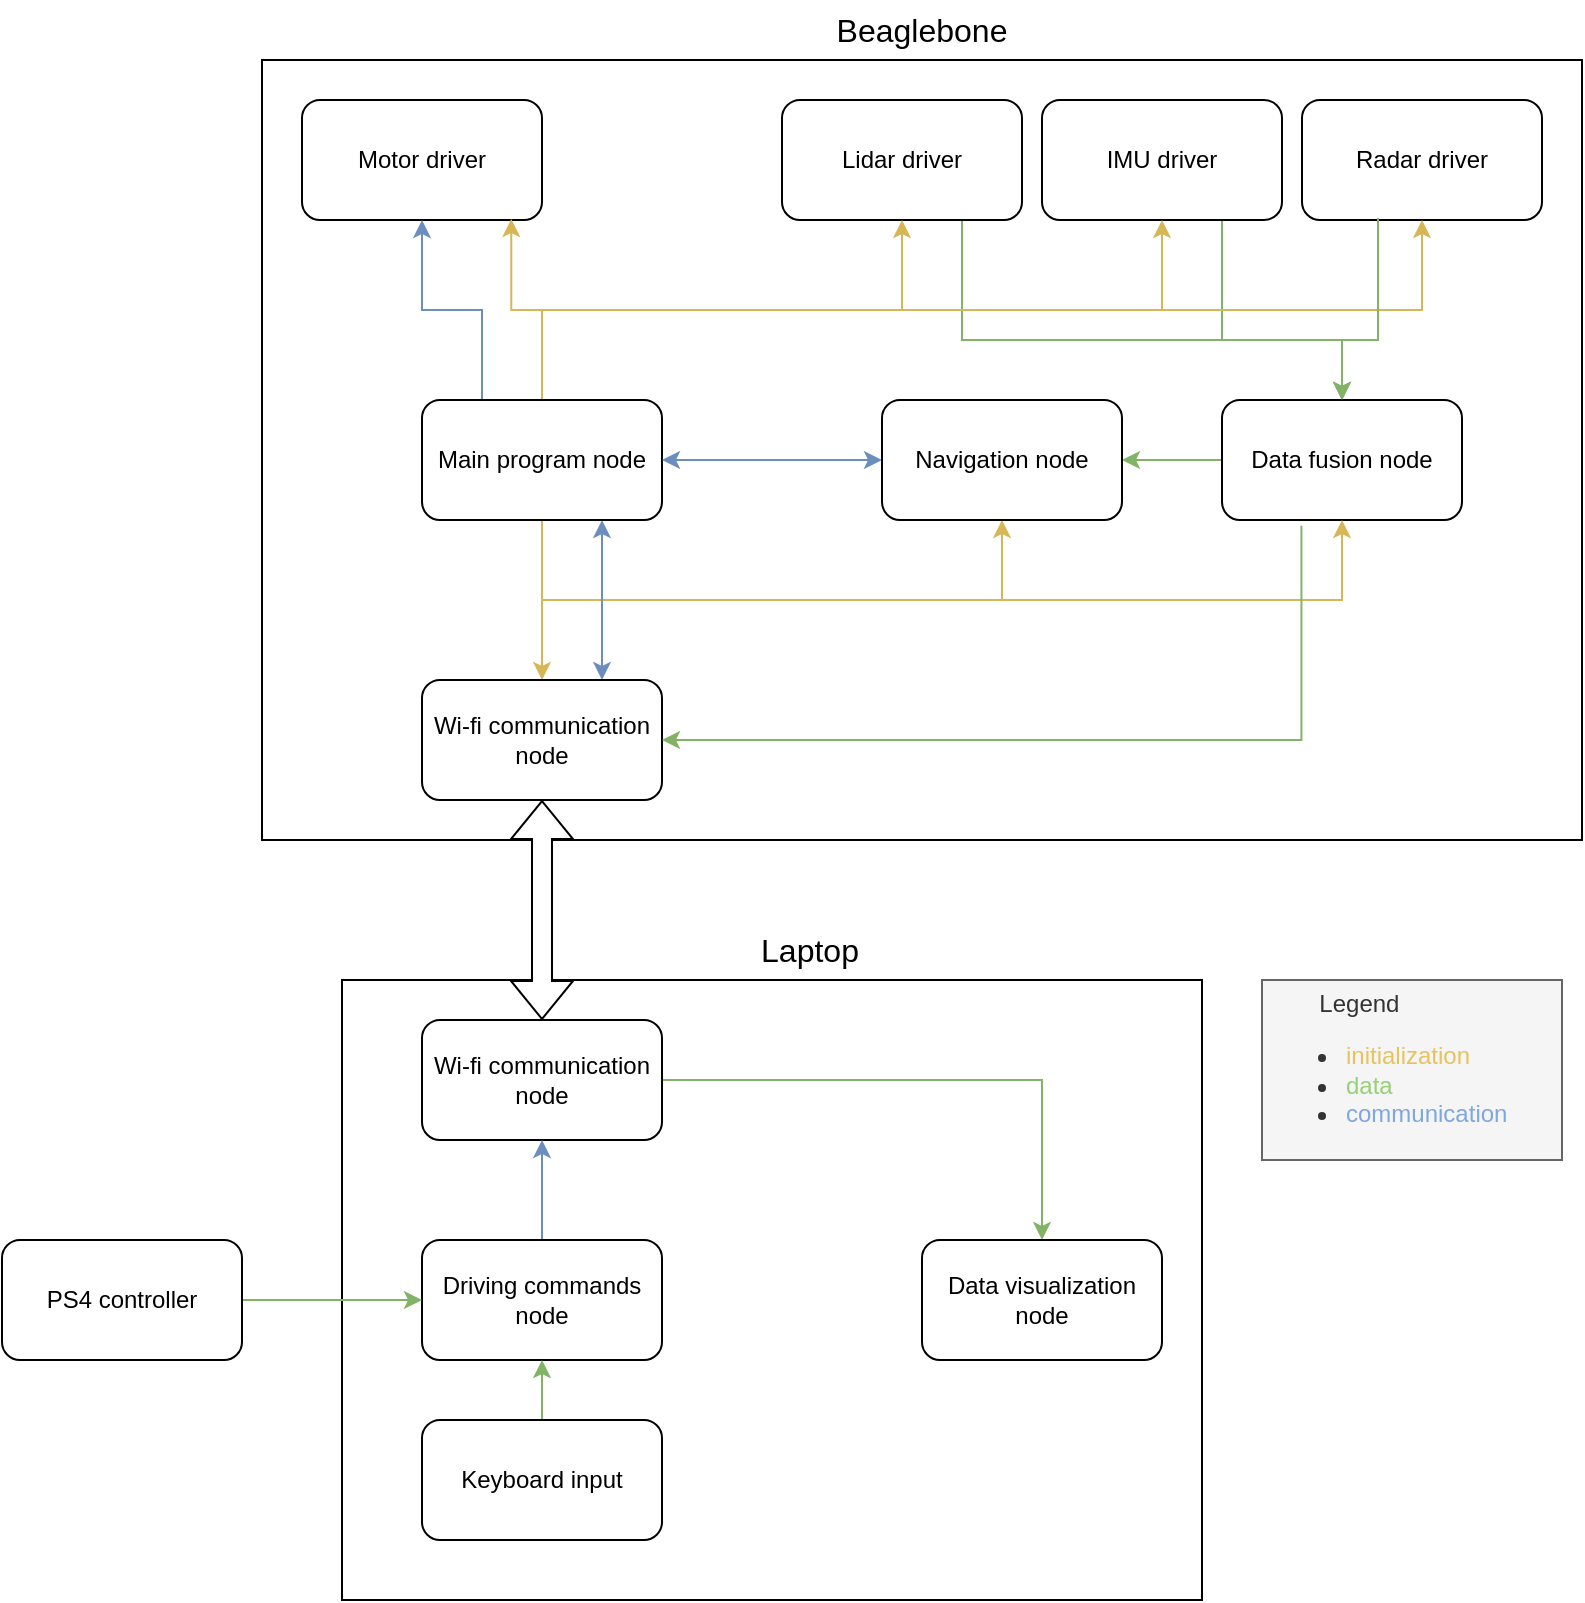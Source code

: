 <mxfile version="24.0.3" type="device">
  <diagram name="Strona-1" id="Vckqwm3Ylss_2YaPzyWj">
    <mxGraphModel dx="1137" dy="633" grid="1" gridSize="10" guides="1" tooltips="1" connect="1" arrows="1" fold="1" page="1" pageScale="1" pageWidth="827" pageHeight="1169" math="0" shadow="0">
      <root>
        <mxCell id="0" />
        <mxCell id="1" parent="0" />
        <mxCell id="22zVOBzsO85MiMw-DCJ8-52" value="" style="rounded=0;whiteSpace=wrap;html=1;" vertex="1" parent="1">
          <mxGeometry x="180" y="560" width="430" height="310" as="geometry" />
        </mxCell>
        <mxCell id="22zVOBzsO85MiMw-DCJ8-35" value="" style="rounded=0;whiteSpace=wrap;html=1;" vertex="1" parent="1">
          <mxGeometry x="140" y="100" width="660" height="390" as="geometry" />
        </mxCell>
        <mxCell id="22zVOBzsO85MiMw-DCJ8-3" value="Motor driver" style="rounded=1;whiteSpace=wrap;html=1;" vertex="1" parent="1">
          <mxGeometry x="160" y="120" width="120" height="60" as="geometry" />
        </mxCell>
        <mxCell id="22zVOBzsO85MiMw-DCJ8-29" style="edgeStyle=elbowEdgeStyle;rounded=0;orthogonalLoop=1;jettySize=auto;elbow=vertical;html=1;exitX=0.75;exitY=1;exitDx=0;exitDy=0;entryX=0.5;entryY=0;entryDx=0;entryDy=0;fillColor=#d5e8d4;strokeColor=#82b366;startArrow=none;startFill=0;" edge="1" parent="1" source="22zVOBzsO85MiMw-DCJ8-4" target="22zVOBzsO85MiMw-DCJ8-7">
          <mxGeometry relative="1" as="geometry">
            <Array as="points">
              <mxPoint x="590" y="240" />
            </Array>
          </mxGeometry>
        </mxCell>
        <mxCell id="22zVOBzsO85MiMw-DCJ8-4" value="Lidar driver" style="rounded=1;whiteSpace=wrap;html=1;" vertex="1" parent="1">
          <mxGeometry x="400" y="120" width="120" height="60" as="geometry" />
        </mxCell>
        <mxCell id="22zVOBzsO85MiMw-DCJ8-28" style="edgeStyle=elbowEdgeStyle;rounded=0;orthogonalLoop=1;jettySize=auto;elbow=vertical;html=1;exitX=0.75;exitY=1;exitDx=0;exitDy=0;entryX=0.5;entryY=0;entryDx=0;entryDy=0;fillColor=#d5e8d4;strokeColor=#82b366;startArrow=none;startFill=0;" edge="1" parent="1" source="22zVOBzsO85MiMw-DCJ8-5" target="22zVOBzsO85MiMw-DCJ8-7">
          <mxGeometry relative="1" as="geometry">
            <Array as="points">
              <mxPoint x="650" y="240" />
            </Array>
          </mxGeometry>
        </mxCell>
        <mxCell id="22zVOBzsO85MiMw-DCJ8-5" value="IMU driver" style="rounded=1;whiteSpace=wrap;html=1;" vertex="1" parent="1">
          <mxGeometry x="530" y="120" width="120" height="60" as="geometry" />
        </mxCell>
        <mxCell id="22zVOBzsO85MiMw-DCJ8-6" value="Radar driver" style="rounded=1;whiteSpace=wrap;html=1;" vertex="1" parent="1">
          <mxGeometry x="660" y="120" width="120" height="60" as="geometry" />
        </mxCell>
        <mxCell id="22zVOBzsO85MiMw-DCJ8-23" style="edgeStyle=elbowEdgeStyle;rounded=0;orthogonalLoop=1;jettySize=auto;elbow=vertical;html=1;exitX=0;exitY=0.5;exitDx=0;exitDy=0;entryX=1;entryY=0.5;entryDx=0;entryDy=0;fillColor=#d5e8d4;strokeColor=#82b366;" edge="1" parent="1" source="22zVOBzsO85MiMw-DCJ8-7" target="22zVOBzsO85MiMw-DCJ8-10">
          <mxGeometry relative="1" as="geometry" />
        </mxCell>
        <mxCell id="22zVOBzsO85MiMw-DCJ8-7" value="Data fusion node" style="rounded=1;whiteSpace=wrap;html=1;" vertex="1" parent="1">
          <mxGeometry x="620" y="270" width="120" height="60" as="geometry" />
        </mxCell>
        <mxCell id="22zVOBzsO85MiMw-DCJ8-13" style="edgeStyle=elbowEdgeStyle;rounded=0;orthogonalLoop=1;jettySize=auto;elbow=vertical;html=1;exitX=0.5;exitY=0;exitDx=0;exitDy=0;entryX=0.872;entryY=0.992;entryDx=0;entryDy=0;fillColor=#fff2cc;strokeColor=#d6b656;entryPerimeter=0;" edge="1" parent="1" source="22zVOBzsO85MiMw-DCJ8-8" target="22zVOBzsO85MiMw-DCJ8-3">
          <mxGeometry relative="1" as="geometry" />
        </mxCell>
        <mxCell id="22zVOBzsO85MiMw-DCJ8-14" style="edgeStyle=elbowEdgeStyle;rounded=0;orthogonalLoop=1;jettySize=auto;elbow=vertical;html=1;exitX=0.5;exitY=0;exitDx=0;exitDy=0;entryX=0.5;entryY=1;entryDx=0;entryDy=0;fillColor=#fff2cc;strokeColor=#d6b656;" edge="1" parent="1" source="22zVOBzsO85MiMw-DCJ8-8" target="22zVOBzsO85MiMw-DCJ8-4">
          <mxGeometry relative="1" as="geometry" />
        </mxCell>
        <mxCell id="22zVOBzsO85MiMw-DCJ8-15" style="edgeStyle=elbowEdgeStyle;rounded=0;orthogonalLoop=1;jettySize=auto;elbow=vertical;html=1;exitX=0.5;exitY=0;exitDx=0;exitDy=0;entryX=0.5;entryY=1;entryDx=0;entryDy=0;fillColor=#fff2cc;strokeColor=#d6b656;" edge="1" parent="1" source="22zVOBzsO85MiMw-DCJ8-8" target="22zVOBzsO85MiMw-DCJ8-5">
          <mxGeometry relative="1" as="geometry" />
        </mxCell>
        <mxCell id="22zVOBzsO85MiMw-DCJ8-16" style="edgeStyle=elbowEdgeStyle;rounded=0;orthogonalLoop=1;jettySize=auto;elbow=vertical;html=1;exitX=0.5;exitY=0;exitDx=0;exitDy=0;entryX=0.5;entryY=1;entryDx=0;entryDy=0;fillColor=#fff2cc;strokeColor=#d6b656;" edge="1" parent="1" source="22zVOBzsO85MiMw-DCJ8-8" target="22zVOBzsO85MiMw-DCJ8-6">
          <mxGeometry relative="1" as="geometry" />
        </mxCell>
        <mxCell id="22zVOBzsO85MiMw-DCJ8-17" style="edgeStyle=elbowEdgeStyle;rounded=0;orthogonalLoop=1;jettySize=auto;elbow=vertical;html=1;exitX=0.5;exitY=1;exitDx=0;exitDy=0;entryX=0.5;entryY=0;entryDx=0;entryDy=0;fillColor=#fff2cc;strokeColor=#d6b656;" edge="1" parent="1" source="22zVOBzsO85MiMw-DCJ8-8" target="22zVOBzsO85MiMw-DCJ8-9">
          <mxGeometry relative="1" as="geometry" />
        </mxCell>
        <mxCell id="22zVOBzsO85MiMw-DCJ8-18" style="edgeStyle=elbowEdgeStyle;rounded=0;orthogonalLoop=1;jettySize=auto;elbow=vertical;html=1;exitX=0.5;exitY=1;exitDx=0;exitDy=0;entryX=0.5;entryY=1;entryDx=0;entryDy=0;fillColor=#fff2cc;strokeColor=#d6b656;" edge="1" parent="1" source="22zVOBzsO85MiMw-DCJ8-8" target="22zVOBzsO85MiMw-DCJ8-7">
          <mxGeometry relative="1" as="geometry">
            <Array as="points">
              <mxPoint x="480" y="370" />
            </Array>
          </mxGeometry>
        </mxCell>
        <mxCell id="22zVOBzsO85MiMw-DCJ8-20" style="edgeStyle=elbowEdgeStyle;rounded=0;orthogonalLoop=1;jettySize=auto;elbow=vertical;html=1;exitX=0.5;exitY=1;exitDx=0;exitDy=0;entryX=0.5;entryY=1;entryDx=0;entryDy=0;fillColor=#fff2cc;strokeColor=#d6b656;" edge="1" parent="1" source="22zVOBzsO85MiMw-DCJ8-8" target="22zVOBzsO85MiMw-DCJ8-10">
          <mxGeometry relative="1" as="geometry">
            <Array as="points">
              <mxPoint x="390" y="370" />
            </Array>
          </mxGeometry>
        </mxCell>
        <mxCell id="22zVOBzsO85MiMw-DCJ8-31" style="edgeStyle=elbowEdgeStyle;rounded=0;orthogonalLoop=1;jettySize=auto;elbow=vertical;html=1;exitX=0.75;exitY=1;exitDx=0;exitDy=0;entryX=0.75;entryY=0;entryDx=0;entryDy=0;fillColor=#dae8fc;strokeColor=#6c8ebf;startArrow=classic;startFill=1;" edge="1" parent="1" source="22zVOBzsO85MiMw-DCJ8-8" target="22zVOBzsO85MiMw-DCJ8-9">
          <mxGeometry relative="1" as="geometry" />
        </mxCell>
        <mxCell id="22zVOBzsO85MiMw-DCJ8-33" style="edgeStyle=elbowEdgeStyle;rounded=0;orthogonalLoop=1;jettySize=auto;elbow=vertical;html=1;exitX=0.25;exitY=0;exitDx=0;exitDy=0;entryX=0.5;entryY=1;entryDx=0;entryDy=0;fillColor=#dae8fc;strokeColor=#6c8ebf;" edge="1" parent="1" source="22zVOBzsO85MiMw-DCJ8-8" target="22zVOBzsO85MiMw-DCJ8-3">
          <mxGeometry relative="1" as="geometry" />
        </mxCell>
        <mxCell id="22zVOBzsO85MiMw-DCJ8-8" value="Main program node" style="rounded=1;whiteSpace=wrap;html=1;" vertex="1" parent="1">
          <mxGeometry x="220" y="270" width="120" height="60" as="geometry" />
        </mxCell>
        <mxCell id="22zVOBzsO85MiMw-DCJ8-9" value="Wi-fi communication node" style="rounded=1;whiteSpace=wrap;html=1;" vertex="1" parent="1">
          <mxGeometry x="220" y="410" width="120" height="60" as="geometry" />
        </mxCell>
        <mxCell id="22zVOBzsO85MiMw-DCJ8-24" style="edgeStyle=elbowEdgeStyle;rounded=0;orthogonalLoop=1;jettySize=auto;elbow=vertical;html=1;exitX=0;exitY=0.5;exitDx=0;exitDy=0;entryX=1;entryY=0.5;entryDx=0;entryDy=0;fillColor=#dae8fc;strokeColor=#6c8ebf;startArrow=classic;startFill=1;" edge="1" parent="1" source="22zVOBzsO85MiMw-DCJ8-10" target="22zVOBzsO85MiMw-DCJ8-8">
          <mxGeometry relative="1" as="geometry" />
        </mxCell>
        <mxCell id="22zVOBzsO85MiMw-DCJ8-10" value="Navigation node" style="rounded=1;whiteSpace=wrap;html=1;" vertex="1" parent="1">
          <mxGeometry x="450" y="270" width="120" height="60" as="geometry" />
        </mxCell>
        <mxCell id="22zVOBzsO85MiMw-DCJ8-21" value="&lt;span style=&quot;white-space: pre;&quot;&gt;&#x9;&lt;/span&gt;Legend&lt;div&gt;&lt;ul&gt;&lt;li&gt;&lt;font color=&quot;#e6c35c&quot;&gt;initialization&lt;/font&gt;&lt;/li&gt;&lt;li&gt;&lt;font color=&quot;#97d077&quot;&gt;data&lt;/font&gt;&lt;/li&gt;&lt;li&gt;&lt;font color=&quot;#7ea6e0&quot;&gt;communication&lt;/font&gt;&lt;/li&gt;&lt;/ul&gt;&lt;/div&gt;" style="text;html=1;align=left;verticalAlign=middle;whiteSpace=wrap;rounded=0;fillColor=#f5f5f5;fontColor=#333333;strokeColor=#666666;" vertex="1" parent="1">
          <mxGeometry x="640" y="560" width="150" height="90" as="geometry" />
        </mxCell>
        <mxCell id="22zVOBzsO85MiMw-DCJ8-25" style="edgeStyle=elbowEdgeStyle;rounded=0;orthogonalLoop=1;jettySize=auto;elbow=vertical;html=1;exitX=0.5;exitY=0;exitDx=0;exitDy=0;fillColor=#d5e8d4;strokeColor=#82b366;startArrow=classic;startFill=1;endArrow=none;endFill=0;" edge="1" parent="1" source="22zVOBzsO85MiMw-DCJ8-7">
          <mxGeometry relative="1" as="geometry">
            <mxPoint x="698" y="179" as="targetPoint" />
            <Array as="points">
              <mxPoint x="690" y="240" />
              <mxPoint x="700" y="210" />
            </Array>
          </mxGeometry>
        </mxCell>
        <mxCell id="22zVOBzsO85MiMw-DCJ8-32" style="edgeStyle=elbowEdgeStyle;rounded=0;orthogonalLoop=1;jettySize=auto;elbow=vertical;html=1;exitX=1;exitY=0.5;exitDx=0;exitDy=0;entryX=0.331;entryY=1.047;entryDx=0;entryDy=0;entryPerimeter=0;startArrow=classic;startFill=1;endArrow=none;endFill=0;fillColor=#d5e8d4;strokeColor=#82b366;" edge="1" parent="1" source="22zVOBzsO85MiMw-DCJ8-9" target="22zVOBzsO85MiMw-DCJ8-7">
          <mxGeometry relative="1" as="geometry">
            <Array as="points">
              <mxPoint x="500" y="440" />
            </Array>
          </mxGeometry>
        </mxCell>
        <mxCell id="22zVOBzsO85MiMw-DCJ8-37" value="Beaglebone" style="text;html=1;align=center;verticalAlign=middle;whiteSpace=wrap;rounded=0;fontSize=16;" vertex="1" parent="1">
          <mxGeometry x="440" y="70" width="60" height="30" as="geometry" />
        </mxCell>
        <mxCell id="22zVOBzsO85MiMw-DCJ8-39" value="" style="shape=flexArrow;endArrow=classic;startArrow=classic;html=1;rounded=0;elbow=vertical;fillColor=default;gradientColor=none;exitX=0.5;exitY=0;exitDx=0;exitDy=0;entryX=0.5;entryY=1;entryDx=0;entryDy=0;" edge="1" parent="1" source="22zVOBzsO85MiMw-DCJ8-40" target="22zVOBzsO85MiMw-DCJ8-9">
          <mxGeometry width="100" height="100" relative="1" as="geometry">
            <mxPoint x="280" y="590" as="sourcePoint" />
            <mxPoint x="430" y="620" as="targetPoint" />
          </mxGeometry>
        </mxCell>
        <mxCell id="22zVOBzsO85MiMw-DCJ8-46" style="edgeStyle=elbowEdgeStyle;rounded=0;orthogonalLoop=1;jettySize=auto;elbow=vertical;html=1;exitX=1;exitY=0.5;exitDx=0;exitDy=0;fillColor=#d5e8d4;strokeColor=#82b366;" edge="1" parent="1" source="22zVOBzsO85MiMw-DCJ8-40" target="22zVOBzsO85MiMw-DCJ8-41">
          <mxGeometry relative="1" as="geometry">
            <Array as="points">
              <mxPoint x="430" y="610" />
            </Array>
          </mxGeometry>
        </mxCell>
        <mxCell id="22zVOBzsO85MiMw-DCJ8-40" value="Wi-fi communication node" style="rounded=1;whiteSpace=wrap;html=1;" vertex="1" parent="1">
          <mxGeometry x="220" y="580" width="120" height="60" as="geometry" />
        </mxCell>
        <mxCell id="22zVOBzsO85MiMw-DCJ8-41" value="Data visualization node" style="rounded=1;whiteSpace=wrap;html=1;" vertex="1" parent="1">
          <mxGeometry x="470" y="690" width="120" height="60" as="geometry" />
        </mxCell>
        <mxCell id="22zVOBzsO85MiMw-DCJ8-48" style="edgeStyle=elbowEdgeStyle;rounded=0;orthogonalLoop=1;jettySize=auto;elbow=vertical;html=1;exitX=0.5;exitY=0;exitDx=0;exitDy=0;entryX=0.5;entryY=1;entryDx=0;entryDy=0;fillColor=#dae8fc;strokeColor=#6c8ebf;" edge="1" parent="1" source="22zVOBzsO85MiMw-DCJ8-42" target="22zVOBzsO85MiMw-DCJ8-40">
          <mxGeometry relative="1" as="geometry" />
        </mxCell>
        <mxCell id="22zVOBzsO85MiMw-DCJ8-42" value="Driving commands node" style="rounded=1;whiteSpace=wrap;html=1;" vertex="1" parent="1">
          <mxGeometry x="220" y="690" width="120" height="60" as="geometry" />
        </mxCell>
        <mxCell id="22zVOBzsO85MiMw-DCJ8-51" style="edgeStyle=elbowEdgeStyle;rounded=0;orthogonalLoop=1;jettySize=auto;elbow=vertical;html=1;exitX=1;exitY=0.5;exitDx=0;exitDy=0;entryX=0;entryY=0.5;entryDx=0;entryDy=0;fillColor=#d5e8d4;strokeColor=#82b366;" edge="1" parent="1" source="22zVOBzsO85MiMw-DCJ8-44" target="22zVOBzsO85MiMw-DCJ8-42">
          <mxGeometry relative="1" as="geometry" />
        </mxCell>
        <mxCell id="22zVOBzsO85MiMw-DCJ8-44" value="PS4 controller" style="rounded=1;whiteSpace=wrap;html=1;" vertex="1" parent="1">
          <mxGeometry x="10" y="690" width="120" height="60" as="geometry" />
        </mxCell>
        <mxCell id="22zVOBzsO85MiMw-DCJ8-50" style="edgeStyle=elbowEdgeStyle;rounded=0;orthogonalLoop=1;jettySize=auto;elbow=vertical;html=1;exitX=0.5;exitY=0;exitDx=0;exitDy=0;entryX=0.5;entryY=1;entryDx=0;entryDy=0;fillColor=#d5e8d4;strokeColor=#82b366;" edge="1" parent="1" source="22zVOBzsO85MiMw-DCJ8-45" target="22zVOBzsO85MiMw-DCJ8-42">
          <mxGeometry relative="1" as="geometry" />
        </mxCell>
        <mxCell id="22zVOBzsO85MiMw-DCJ8-45" value="Keyboard input" style="rounded=1;whiteSpace=wrap;html=1;" vertex="1" parent="1">
          <mxGeometry x="220" y="780" width="120" height="60" as="geometry" />
        </mxCell>
        <mxCell id="22zVOBzsO85MiMw-DCJ8-55" value="Laptop" style="text;html=1;align=center;verticalAlign=middle;whiteSpace=wrap;rounded=0;fontSize=16;" vertex="1" parent="1">
          <mxGeometry x="384" y="530" width="60" height="30" as="geometry" />
        </mxCell>
      </root>
    </mxGraphModel>
  </diagram>
</mxfile>
